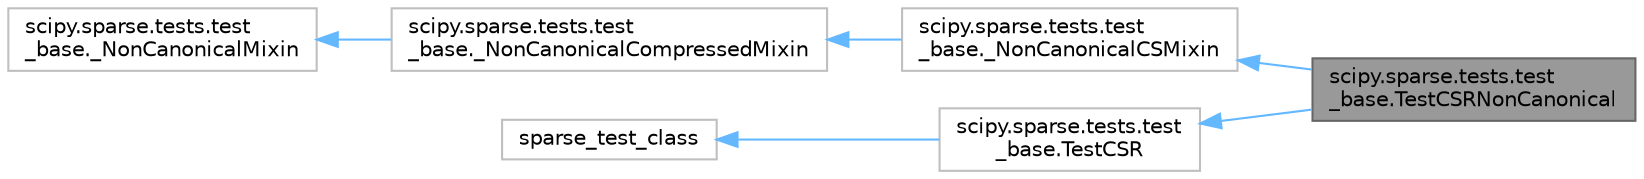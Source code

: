 digraph "scipy.sparse.tests.test_base.TestCSRNonCanonical"
{
 // LATEX_PDF_SIZE
  bgcolor="transparent";
  edge [fontname=Helvetica,fontsize=10,labelfontname=Helvetica,labelfontsize=10];
  node [fontname=Helvetica,fontsize=10,shape=box,height=0.2,width=0.4];
  rankdir="LR";
  Node1 [id="Node000001",label="scipy.sparse.tests.test\l_base.TestCSRNonCanonical",height=0.2,width=0.4,color="gray40", fillcolor="grey60", style="filled", fontcolor="black",tooltip=" "];
  Node2 -> Node1 [id="edge1_Node000001_Node000002",dir="back",color="steelblue1",style="solid",tooltip=" "];
  Node2 [id="Node000002",label="scipy.sparse.tests.test\l_base._NonCanonicalCSMixin",height=0.2,width=0.4,color="grey75", fillcolor="white", style="filled",URL="$dc/d0b/classscipy_1_1sparse_1_1tests_1_1test__base_1_1__NonCanonicalCSMixin.html",tooltip=" "];
  Node3 -> Node2 [id="edge2_Node000002_Node000003",dir="back",color="steelblue1",style="solid",tooltip=" "];
  Node3 [id="Node000003",label="scipy.sparse.tests.test\l_base._NonCanonicalCompressedMixin",height=0.2,width=0.4,color="grey75", fillcolor="white", style="filled",URL="$d0/d78/classscipy_1_1sparse_1_1tests_1_1test__base_1_1__NonCanonicalCompressedMixin.html",tooltip=" "];
  Node4 -> Node3 [id="edge3_Node000003_Node000004",dir="back",color="steelblue1",style="solid",tooltip=" "];
  Node4 [id="Node000004",label="scipy.sparse.tests.test\l_base._NonCanonicalMixin",height=0.2,width=0.4,color="grey75", fillcolor="white", style="filled",URL="$d1/d14/classscipy_1_1sparse_1_1tests_1_1test__base_1_1__NonCanonicalMixin.html",tooltip=" "];
  Node5 -> Node1 [id="edge4_Node000001_Node000005",dir="back",color="steelblue1",style="solid",tooltip=" "];
  Node5 [id="Node000005",label="scipy.sparse.tests.test\l_base.TestCSR",height=0.2,width=0.4,color="grey75", fillcolor="white", style="filled",URL="$d9/d00/classscipy_1_1sparse_1_1tests_1_1test__base_1_1TestCSR.html",tooltip=" "];
  Node6 -> Node5 [id="edge5_Node000005_Node000006",dir="back",color="steelblue1",style="solid",tooltip=" "];
  Node6 [id="Node000006",label="sparse_test_class",height=0.2,width=0.4,color="grey75", fillcolor="white", style="filled",URL="$de/d31/classsparse__test__class.html",tooltip=" "];
}
